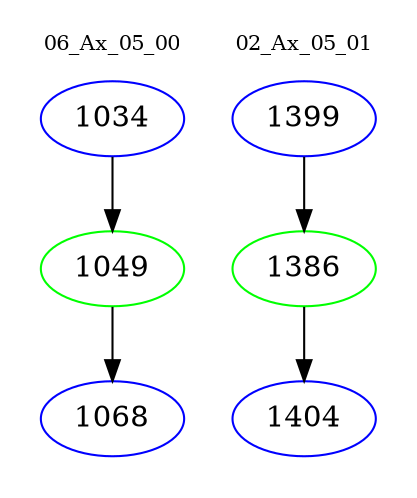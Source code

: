 digraph{
subgraph cluster_0 {
color = white
label = "06_Ax_05_00";
fontsize=10;
T0_1034 [label="1034", color="blue"]
T0_1034 -> T0_1049 [color="black"]
T0_1049 [label="1049", color="green"]
T0_1049 -> T0_1068 [color="black"]
T0_1068 [label="1068", color="blue"]
}
subgraph cluster_1 {
color = white
label = "02_Ax_05_01";
fontsize=10;
T1_1399 [label="1399", color="blue"]
T1_1399 -> T1_1386 [color="black"]
T1_1386 [label="1386", color="green"]
T1_1386 -> T1_1404 [color="black"]
T1_1404 [label="1404", color="blue"]
}
}
